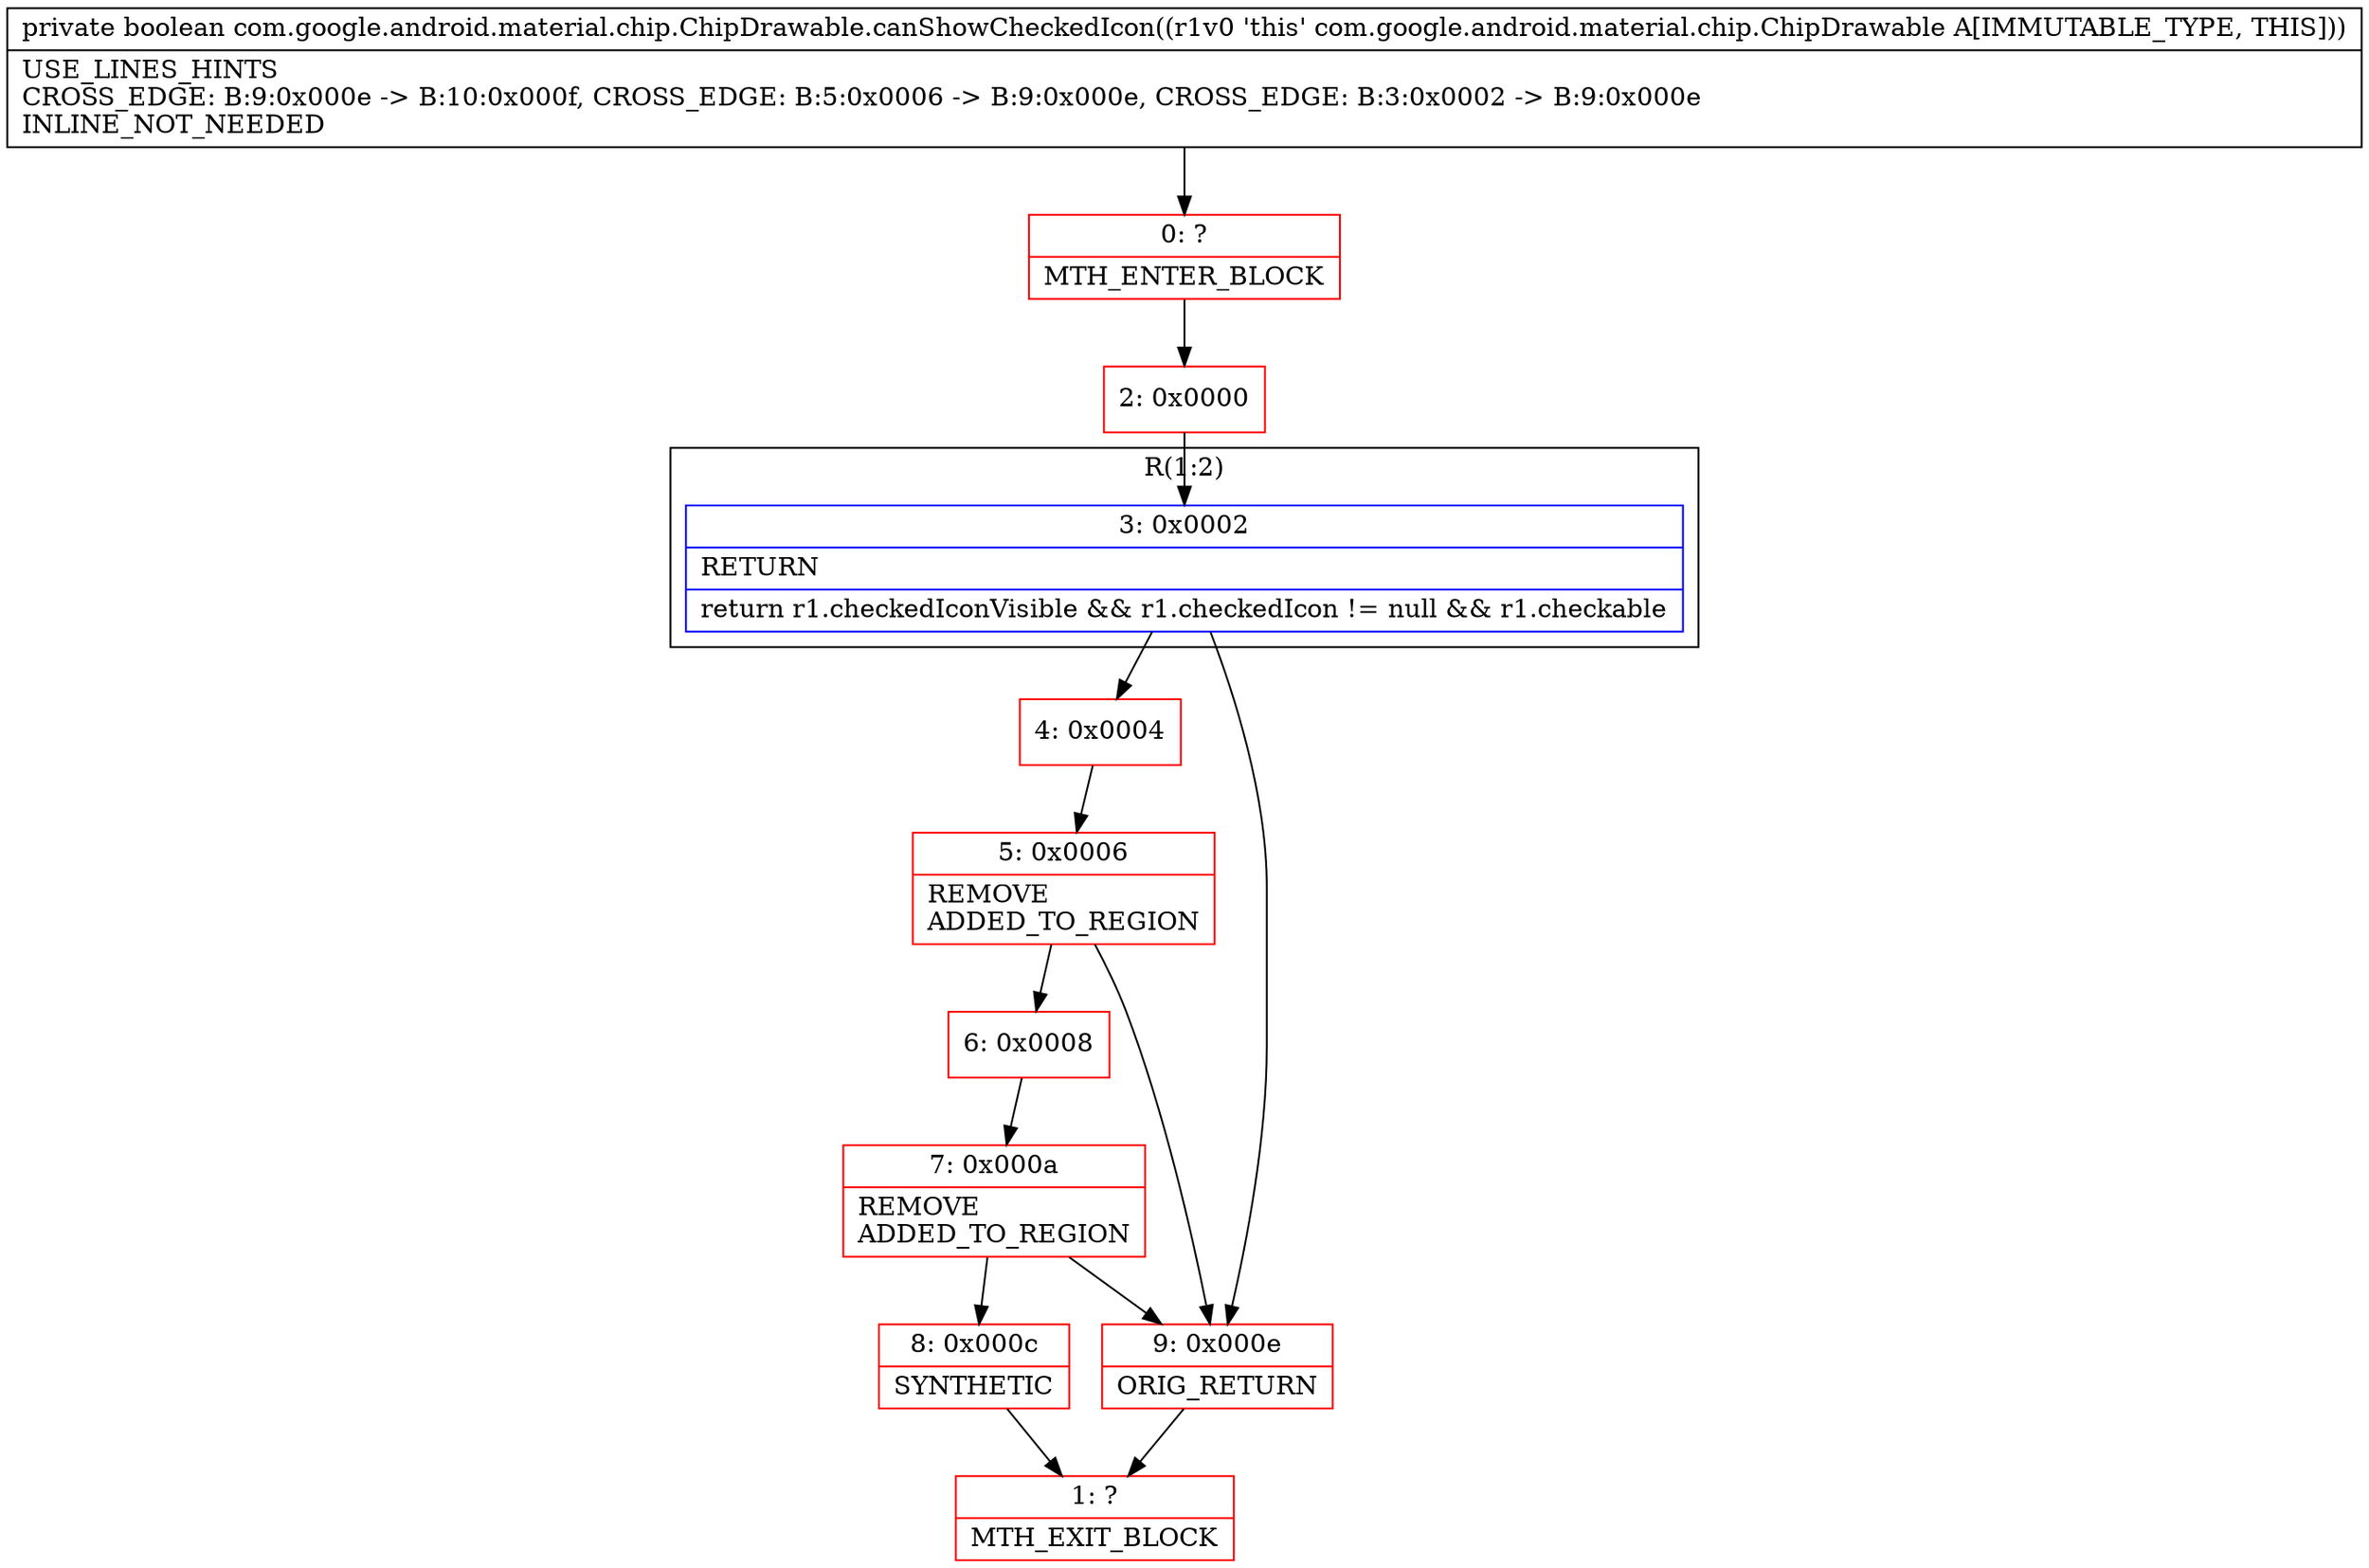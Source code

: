 digraph "CFG forcom.google.android.material.chip.ChipDrawable.canShowCheckedIcon()Z" {
subgraph cluster_Region_229108990 {
label = "R(1:2)";
node [shape=record,color=blue];
Node_3 [shape=record,label="{3\:\ 0x0002|RETURN\l|return r1.checkedIconVisible && r1.checkedIcon != null && r1.checkable\l}"];
}
Node_0 [shape=record,color=red,label="{0\:\ ?|MTH_ENTER_BLOCK\l}"];
Node_2 [shape=record,color=red,label="{2\:\ 0x0000}"];
Node_4 [shape=record,color=red,label="{4\:\ 0x0004}"];
Node_5 [shape=record,color=red,label="{5\:\ 0x0006|REMOVE\lADDED_TO_REGION\l}"];
Node_6 [shape=record,color=red,label="{6\:\ 0x0008}"];
Node_7 [shape=record,color=red,label="{7\:\ 0x000a|REMOVE\lADDED_TO_REGION\l}"];
Node_8 [shape=record,color=red,label="{8\:\ 0x000c|SYNTHETIC\l}"];
Node_1 [shape=record,color=red,label="{1\:\ ?|MTH_EXIT_BLOCK\l}"];
Node_9 [shape=record,color=red,label="{9\:\ 0x000e|ORIG_RETURN\l}"];
MethodNode[shape=record,label="{private boolean com.google.android.material.chip.ChipDrawable.canShowCheckedIcon((r1v0 'this' com.google.android.material.chip.ChipDrawable A[IMMUTABLE_TYPE, THIS]))  | USE_LINES_HINTS\lCROSS_EDGE: B:9:0x000e \-\> B:10:0x000f, CROSS_EDGE: B:5:0x0006 \-\> B:9:0x000e, CROSS_EDGE: B:3:0x0002 \-\> B:9:0x000e\lINLINE_NOT_NEEDED\l}"];
MethodNode -> Node_0;Node_3 -> Node_4;
Node_3 -> Node_9;
Node_0 -> Node_2;
Node_2 -> Node_3;
Node_4 -> Node_5;
Node_5 -> Node_6;
Node_5 -> Node_9;
Node_6 -> Node_7;
Node_7 -> Node_8;
Node_7 -> Node_9;
Node_8 -> Node_1;
Node_9 -> Node_1;
}

